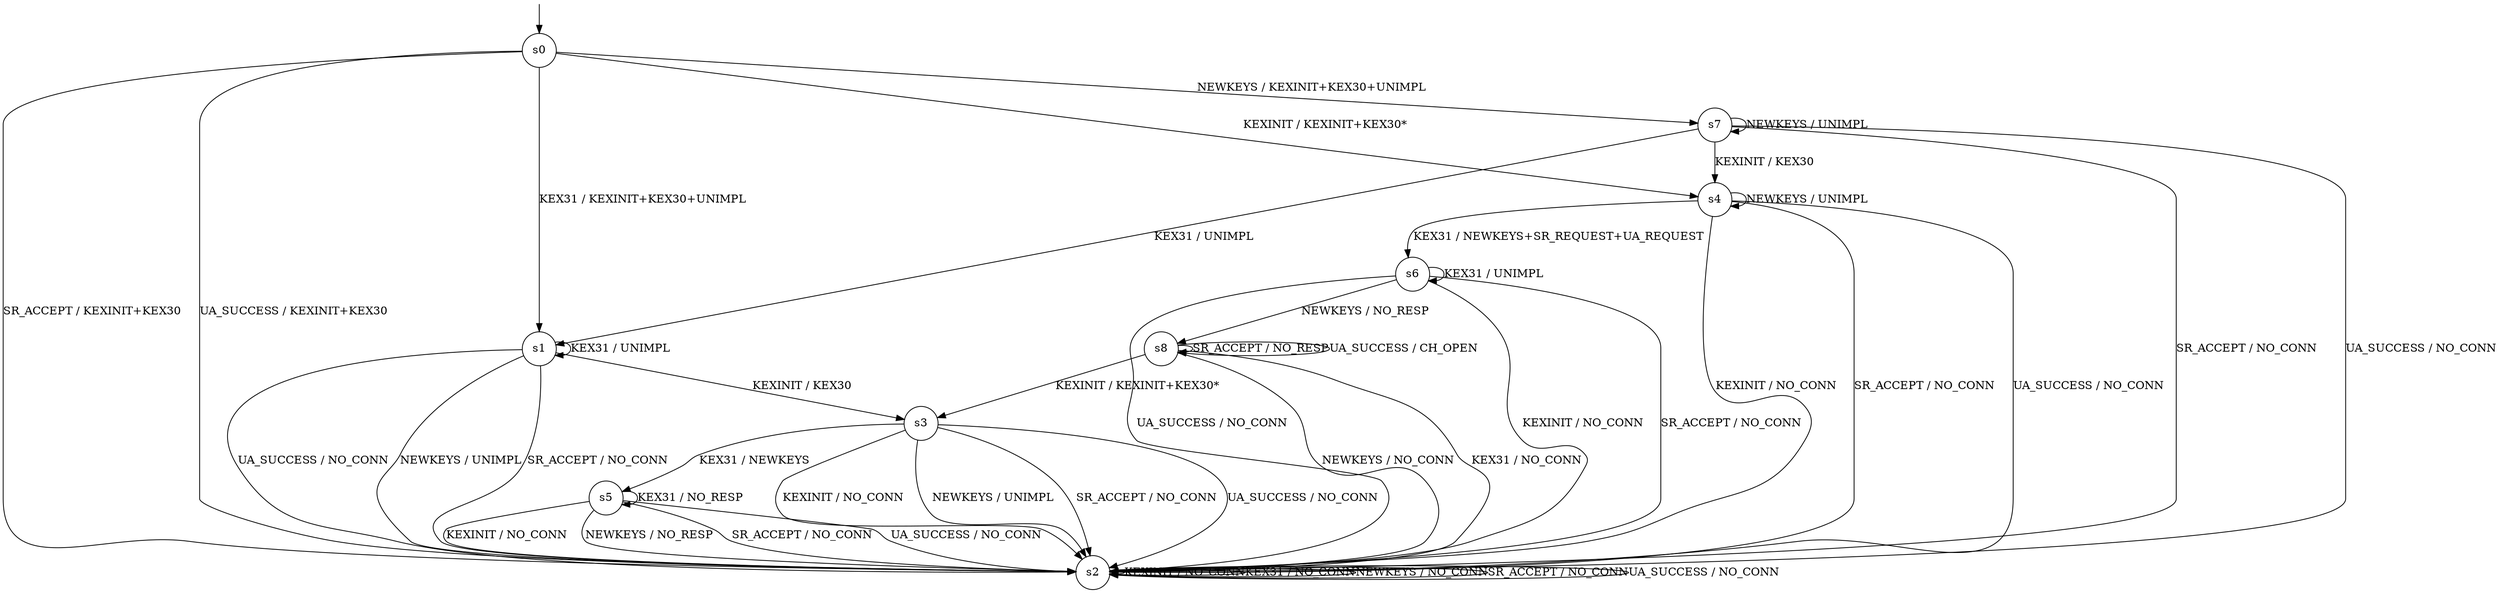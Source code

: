 digraph g {

	s0 [shape="circle" label="s0"];
	s1 [shape="circle" label="s1"];
	s2 [shape="circle" label="s2"];
	s3 [shape="circle" label="s3"];
	s4 [shape="circle" label="s4"];
	s5 [shape="circle" label="s5"];
	s6 [shape="circle" label="s6"];
	s7 [shape="circle" label="s7"];
	s8 [shape="circle" label="s8"];
	s0 -> s4 [label="KEXINIT / KEXINIT+KEX30*"];
	s0 -> s1 [label="KEX31 / KEXINIT+KEX30+UNIMPL"];
	s0 -> s7 [label="NEWKEYS / KEXINIT+KEX30+UNIMPL"];
	s0 -> s2 [label="SR_ACCEPT / KEXINIT+KEX30"];
	s0 -> s2 [label="UA_SUCCESS / KEXINIT+KEX30"];
	s1 -> s3 [label="KEXINIT / KEX30"];
	s1 -> s1 [label="KEX31 / UNIMPL"];
	s1 -> s2 [label="NEWKEYS / UNIMPL"];
	s1 -> s2 [label="SR_ACCEPT / NO_CONN"];
	s1 -> s2 [label="UA_SUCCESS / NO_CONN"];
	s2 -> s2 [label="KEXINIT / NO_CONN"];
	s2 -> s2 [label="KEX31 / NO_CONN"];
	s2 -> s2 [label="NEWKEYS / NO_CONN"];
	s2 -> s2 [label="SR_ACCEPT / NO_CONN"];
	s2 -> s2 [label="UA_SUCCESS / NO_CONN"];
	s3 -> s2 [label="KEXINIT / NO_CONN"];
	s3 -> s5 [label="KEX31 / NEWKEYS"];
	s3 -> s2 [label="NEWKEYS / UNIMPL"];
	s3 -> s2 [label="SR_ACCEPT / NO_CONN"];
	s3 -> s2 [label="UA_SUCCESS / NO_CONN"];
	s4 -> s2 [label="KEXINIT / NO_CONN"];
	s4 -> s6 [label="KEX31 / NEWKEYS+SR_REQUEST+UA_REQUEST"];
	s4 -> s4 [label="NEWKEYS / UNIMPL"];
	s4 -> s2 [label="SR_ACCEPT / NO_CONN"];
	s4 -> s2 [label="UA_SUCCESS / NO_CONN"];
	s5 -> s2 [label="KEXINIT / NO_CONN"];
	s5 -> s5 [label="KEX31 / NO_RESP"];
	s5 -> s2 [label="NEWKEYS / NO_RESP"];
	s5 -> s2 [label="SR_ACCEPT / NO_CONN"];
	s5 -> s2 [label="UA_SUCCESS / NO_CONN"];
	s6 -> s2 [label="KEXINIT / NO_CONN"];
	s6 -> s6 [label="KEX31 / UNIMPL"];
	s6 -> s8 [label="NEWKEYS / NO_RESP"];
	s6 -> s2 [label="SR_ACCEPT / NO_CONN"];
	s6 -> s2 [label="UA_SUCCESS / NO_CONN"];
	s7 -> s4 [label="KEXINIT / KEX30"];
	s7 -> s1 [label="KEX31 / UNIMPL"];
	s7 -> s7 [label="NEWKEYS / UNIMPL"];
	s7 -> s2 [label="SR_ACCEPT / NO_CONN"];
	s7 -> s2 [label="UA_SUCCESS / NO_CONN"];
	s8 -> s3 [label="KEXINIT / KEXINIT+KEX30*"];
	s8 -> s2 [label="KEX31 / NO_CONN"];
	s8 -> s2 [label="NEWKEYS / NO_CONN"];
	s8 -> s8 [label="SR_ACCEPT / NO_RESP"];
	s8 -> s8 [label="UA_SUCCESS / CH_OPEN"];

__start0 [label="" shape="none" width="0" height="0"];
__start0 -> s0;

}
